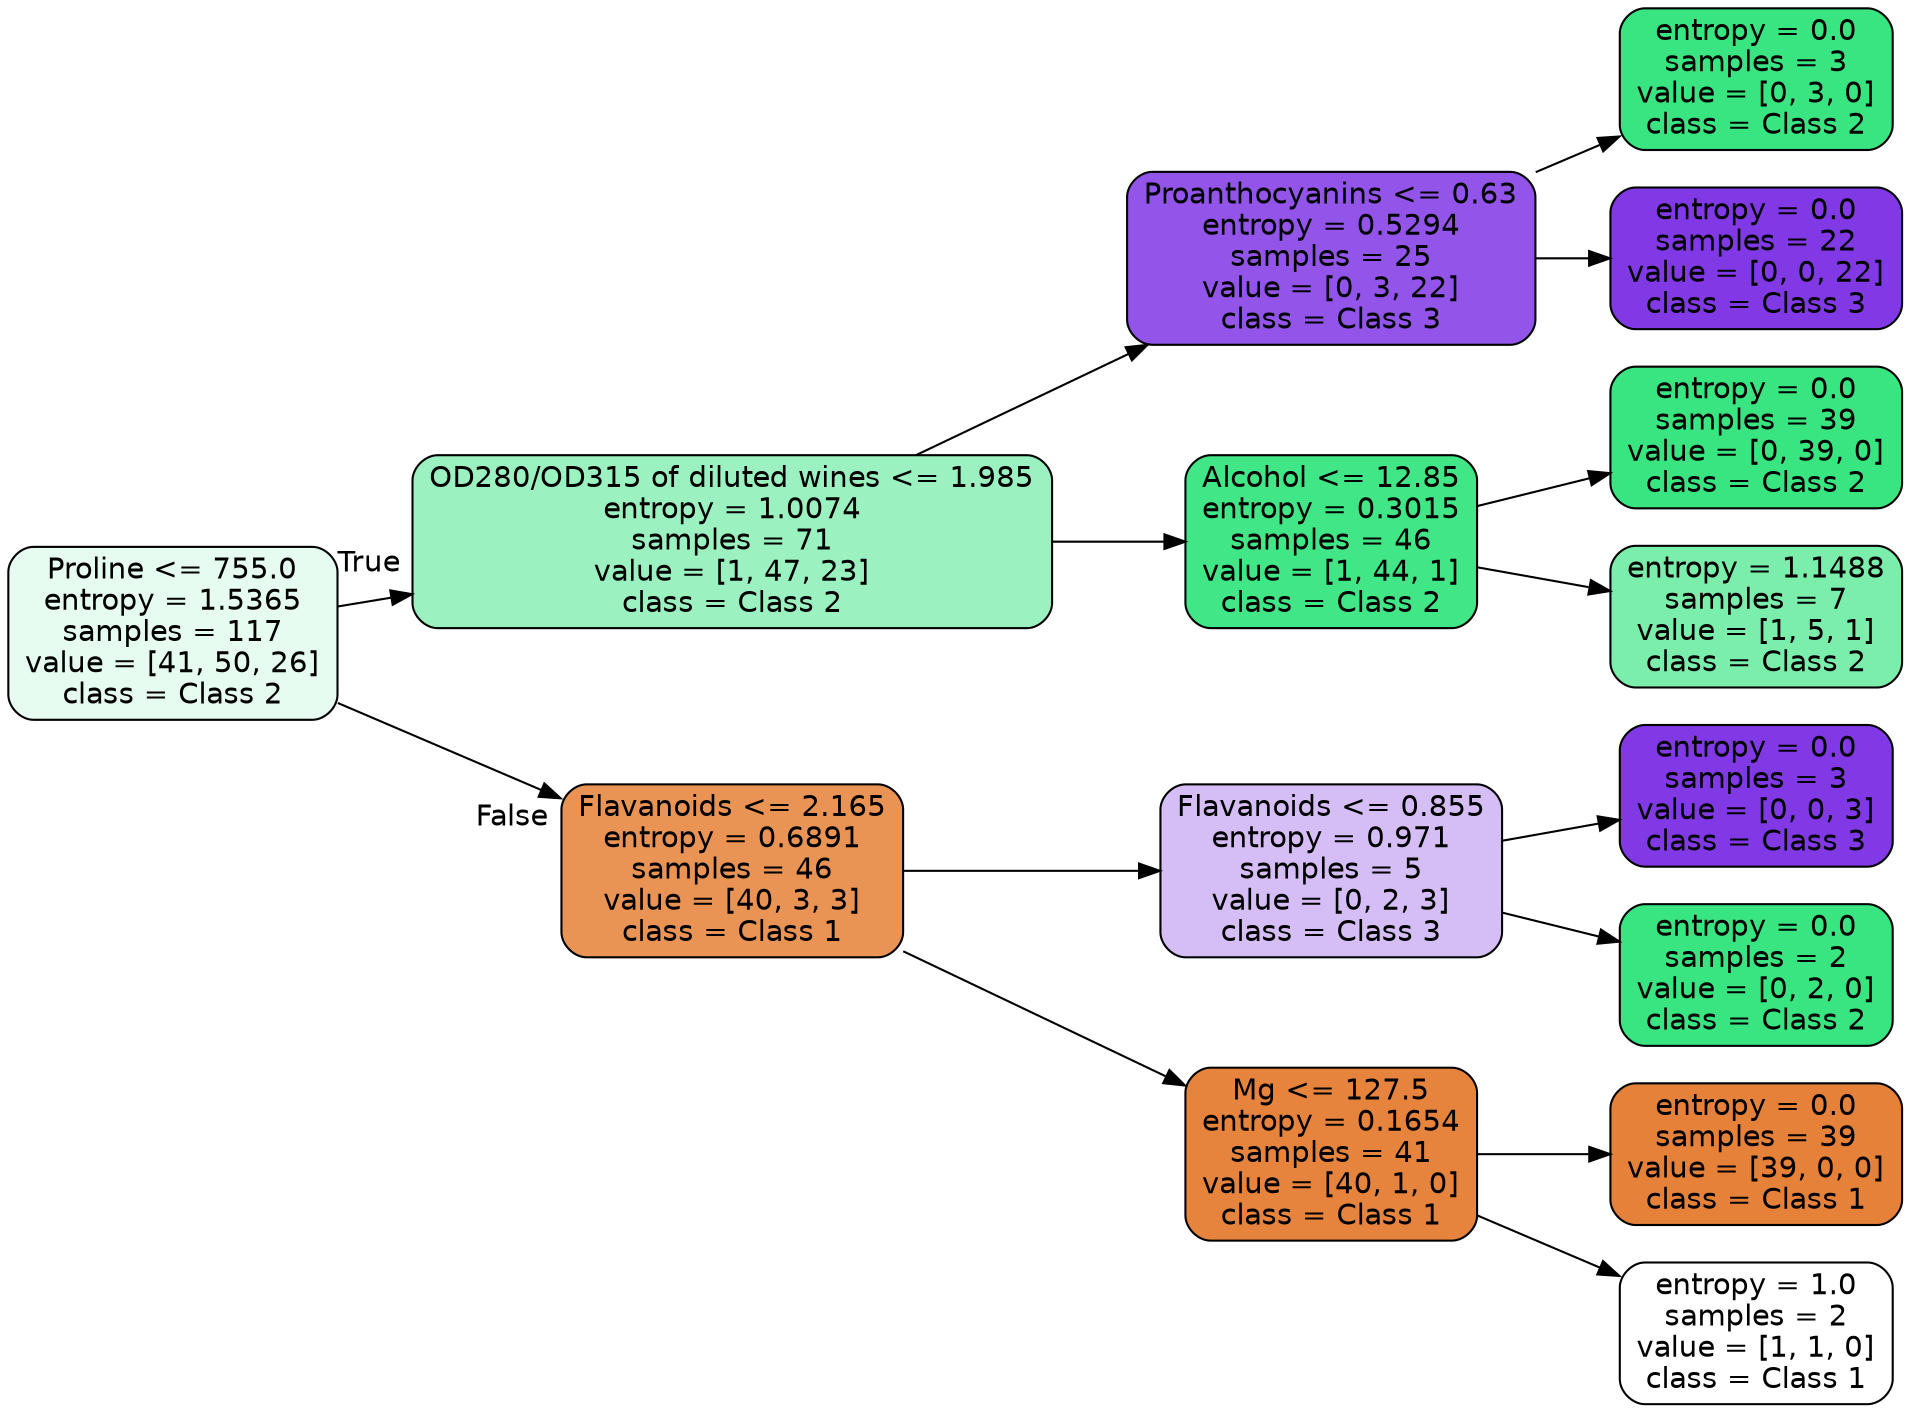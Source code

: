 digraph Tree {
node [shape=box, style="filled, rounded", color="black", fontname=helvetica] ;
edge [fontname=helvetica] ;
rankdir=LR ;
0 [label="Proline <= 755.0\nentropy = 1.5365\nsamples = 117\nvalue = [41, 50, 26]\nclass = Class 2", fillcolor="#39e5811e"] ;
1 [label="OD280/OD315 of diluted wines <= 1.985\nentropy = 1.0074\nsamples = 71\nvalue = [1, 47, 23]\nclass = Class 2", fillcolor="#39e58180"] ;
0 -> 1 [labeldistance=2.5, labelangle=-45, headlabel="True"] ;
2 [label="Proanthocyanins <= 0.63\nentropy = 0.5294\nsamples = 25\nvalue = [0, 3, 22]\nclass = Class 3", fillcolor="#8139e5dc"] ;
1 -> 2 ;
3 [label="entropy = 0.0\nsamples = 3\nvalue = [0, 3, 0]\nclass = Class 2", fillcolor="#39e581ff"] ;
2 -> 3 ;
4 [label="entropy = 0.0\nsamples = 22\nvalue = [0, 0, 22]\nclass = Class 3", fillcolor="#8139e5ff"] ;
2 -> 4 ;
5 [label="Alcohol <= 12.85\nentropy = 0.3015\nsamples = 46\nvalue = [1, 44, 1]\nclass = Class 2", fillcolor="#39e581f4"] ;
1 -> 5 ;
6 [label="entropy = 0.0\nsamples = 39\nvalue = [0, 39, 0]\nclass = Class 2", fillcolor="#39e581ff"] ;
5 -> 6 ;
7 [label="entropy = 1.1488\nsamples = 7\nvalue = [1, 5, 1]\nclass = Class 2", fillcolor="#39e581aa"] ;
5 -> 7 ;
8 [label="Flavanoids <= 2.165\nentropy = 0.6891\nsamples = 46\nvalue = [40, 3, 3]\nclass = Class 1", fillcolor="#e58139db"] ;
0 -> 8 [labeldistance=2.5, labelangle=45, headlabel="False"] ;
9 [label="Flavanoids <= 0.855\nentropy = 0.971\nsamples = 5\nvalue = [0, 2, 3]\nclass = Class 3", fillcolor="#8139e555"] ;
8 -> 9 ;
10 [label="entropy = 0.0\nsamples = 3\nvalue = [0, 0, 3]\nclass = Class 3", fillcolor="#8139e5ff"] ;
9 -> 10 ;
11 [label="entropy = 0.0\nsamples = 2\nvalue = [0, 2, 0]\nclass = Class 2", fillcolor="#39e581ff"] ;
9 -> 11 ;
12 [label="Mg <= 127.5\nentropy = 0.1654\nsamples = 41\nvalue = [40, 1, 0]\nclass = Class 1", fillcolor="#e58139f9"] ;
8 -> 12 ;
13 [label="entropy = 0.0\nsamples = 39\nvalue = [39, 0, 0]\nclass = Class 1", fillcolor="#e58139ff"] ;
12 -> 13 ;
14 [label="entropy = 1.0\nsamples = 2\nvalue = [1, 1, 0]\nclass = Class 1", fillcolor="#e5813900"] ;
12 -> 14 ;
}